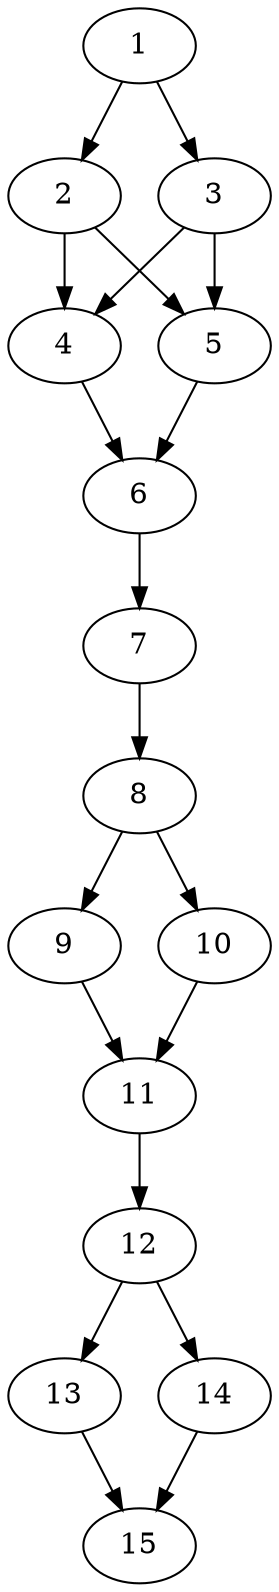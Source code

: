 // DAG automatically generated by daggen at Tue Aug  6 16:26:17 2019
// ./daggen --dot -n 15 --ccr 0.3 --fat 0.4 --regular 0.5 --density 0.9 --mindata 5242880 --maxdata 52428800 
digraph G {
  1 [size="34106027", alpha="0.03", expect_size="10231808"] 
  1 -> 2 [size ="10231808"]
  1 -> 3 [size ="10231808"]
  2 [size="43601920", alpha="0.16", expect_size="13080576"] 
  2 -> 4 [size ="13080576"]
  2 -> 5 [size ="13080576"]
  3 [size="171816960", alpha="0.18", expect_size="51545088"] 
  3 -> 4 [size ="51545088"]
  3 -> 5 [size ="51545088"]
  4 [size="125443413", alpha="0.08", expect_size="37633024"] 
  4 -> 6 [size ="37633024"]
  5 [size="75707733", alpha="0.13", expect_size="22712320"] 
  5 -> 6 [size ="22712320"]
  6 [size="137956693", alpha="0.08", expect_size="41387008"] 
  6 -> 7 [size ="41387008"]
  7 [size="90224640", alpha="0.11", expect_size="27067392"] 
  7 -> 8 [size ="27067392"]
  8 [size="87528107", alpha="0.13", expect_size="26258432"] 
  8 -> 9 [size ="26258432"]
  8 -> 10 [size ="26258432"]
  9 [size="112534187", alpha="0.05", expect_size="33760256"] 
  9 -> 11 [size ="33760256"]
  10 [size="139267413", alpha="0.19", expect_size="41780224"] 
  10 -> 11 [size ="41780224"]
  11 [size="23514453", alpha="0.18", expect_size="7054336"] 
  11 -> 12 [size ="7054336"]
  12 [size="45308587", alpha="0.03", expect_size="13592576"] 
  12 -> 13 [size ="13592576"]
  12 -> 14 [size ="13592576"]
  13 [size="173789867", alpha="0.03", expect_size="52136960"] 
  13 -> 15 [size ="52136960"]
  14 [size="160416427", alpha="0.08", expect_size="48124928"] 
  14 -> 15 [size ="48124928"]
  15 [size="64245760", alpha="0.13", expect_size="19273728"] 
}
